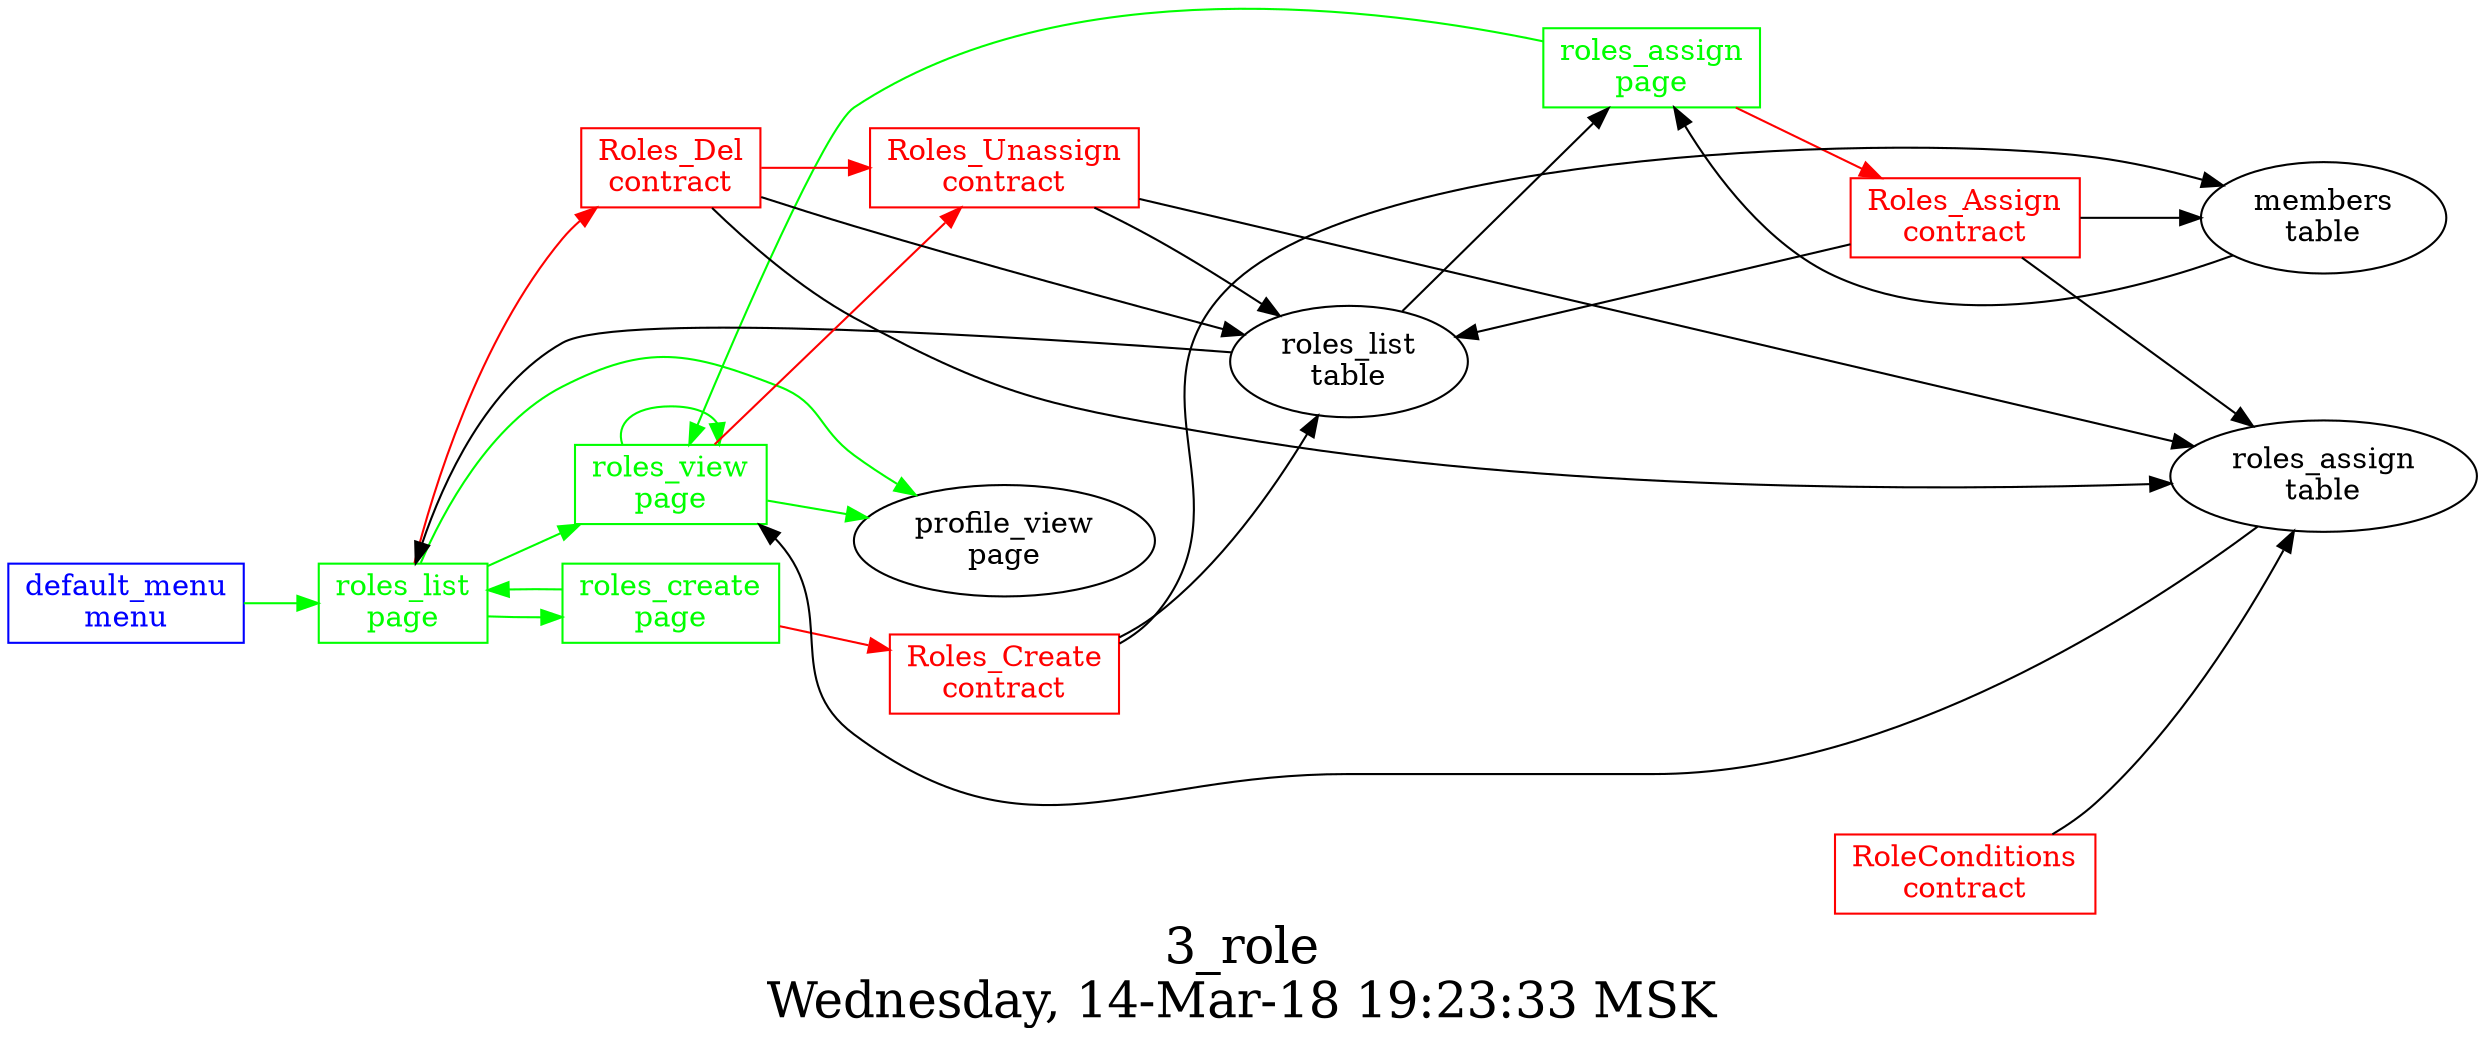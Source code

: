 digraph G {
graph [
  fontsize="24";
  label="3_role\nWednesday, 14-Mar-18 19:23:33 MSK";
  nojustify=true;
  ordering=out;
  rankdir=LR;
  size="30";
];
"default_menu\nmenu" -> "roles_list\npage"  [ color=green ]
"default_menu\nmenu" [color=blue, fontcolor=blue, group=menus, shape=record];
"roles_assign\npage" -> "Roles_Assign\ncontract"  [ color=red ]
"roles_list\ntable" -> "roles_assign\npage"  [ color="" ]
"members\ntable" -> "roles_assign\npage"  [ color="" ]
"roles_assign\npage" -> "roles_view\npage"  [ color=green ]
"roles_assign\npage" [color=green, fontcolor=green, group=pages, shape=record];
"roles_create\npage" -> "Roles_Create\ncontract"  [ color=red ]
"roles_create\npage" -> "roles_list\npage"  [ color=green ]
"roles_create\npage" [color=green, fontcolor=green, group=pages, shape=record];
"roles_list\npage" -> "Roles_Del\ncontract"  [ color=red ]
"roles_list\ntable" -> "roles_list\npage"  [ color="" ]
"roles_list\npage" -> "profile_view\npage"  [ color=green ]
"roles_list\npage" -> "roles_view\npage"  [ color=green ]
"roles_list\npage" -> "roles_create\npage"  [ color=green ]
"roles_list\npage" [color=green, fontcolor=green, group=pages, shape=record];
"roles_view\npage" -> "Roles_Unassign\ncontract"  [ color=red ]
"roles_assign\ntable" -> "roles_view\npage"  [ color="" ]
"roles_view\npage" -> "profile_view\npage"  [ color=green ]
"roles_view\npage" -> "roles_view\npage"  [ color=green ]
"roles_view\npage" [color=green, fontcolor=green, group=pages, shape=record];
"RoleConditions\ncontract" -> "roles_assign\ntable"  [ color="" ]
"RoleConditions\ncontract" [color=red, fontcolor=red, group=contracts, shape=record];
"Roles_Assign\ncontract" -> "roles_list\ntable"  [ color="" ]
"Roles_Assign\ncontract" -> "members\ntable"  [ color="" ]
"Roles_Assign\ncontract" -> "roles_assign\ntable"  [ color="" ]
"Roles_Assign\ncontract" [color=red, fontcolor=red, group=contracts, shape=record];
"Roles_Create\ncontract" -> "members\ntable"  [ color="" ]
"Roles_Create\ncontract" -> "roles_list\ntable"  [ color="" ]
"Roles_Create\ncontract" [color=red, fontcolor=red, group=contracts, shape=record];
"Roles_Del\ncontract" -> "Roles_Unassign\ncontract"  [ color=red ]
"Roles_Del\ncontract" -> "roles_list\ntable"  [ color="" ]
"Roles_Del\ncontract" -> "roles_assign\ntable"  [ color="" ]
"Roles_Del\ncontract" [color=red, fontcolor=red, group=contracts, shape=record];
"Roles_Unassign\ncontract" -> "roles_assign\ntable"  [ color="" ]
"Roles_Unassign\ncontract" -> "roles_list\ntable"  [ color="" ]
"Roles_Unassign\ncontract" [color=red, fontcolor=red, group=contracts, shape=record];
}
